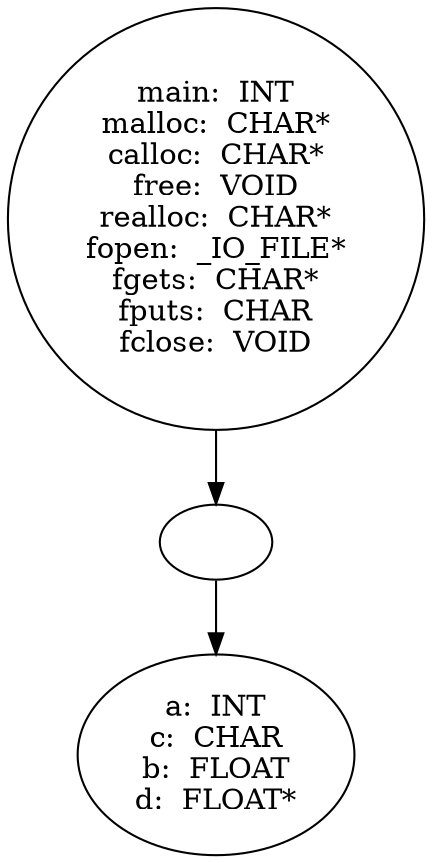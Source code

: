 digraph AST {
  "135951640411776" [label="main:  INT
malloc:  CHAR*
calloc:  CHAR*
free:  VOID
realloc:  CHAR*
fopen:  _IO_FILE*
fgets:  CHAR*
fputs:  CHAR
fclose:  VOID"];
  "135951640411776" -> "135951640409760";
  "135951640409760" [label=""];
  "135951640409760" -> "135951640399680";
  "135951640399680" [label="a:  INT
c:  CHAR
b:  FLOAT
d:  FLOAT*"];
}
